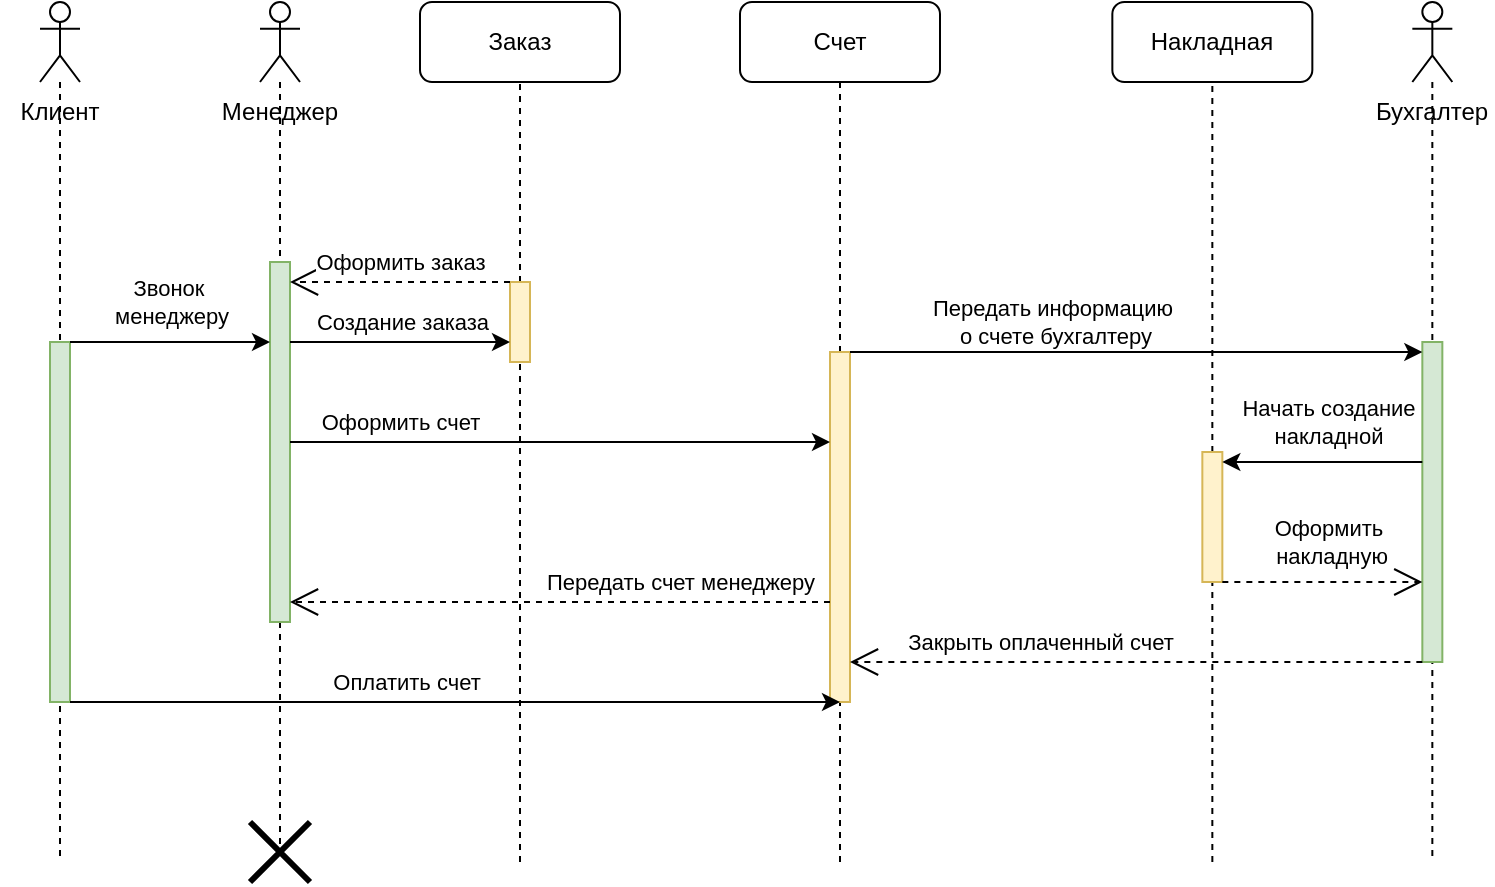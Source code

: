 <mxfile version="21.7.5" type="google" pages="3">
  <diagram id="qQsws3f4YL1A0FLqnfeB" name="Sequence_diagram1">
    <mxGraphModel grid="1" page="1" gridSize="10" guides="1" tooltips="1" connect="1" arrows="1" fold="1" pageScale="1" pageWidth="827" pageHeight="1169" math="0" shadow="0">
      <root>
        <mxCell id="0" />
        <mxCell id="1" parent="0" />
        <mxCell id="6XtIPgd_wN0RZh0xbau5-5" value="" style="shape=umlLifeline;perimeter=lifelinePerimeter;whiteSpace=wrap;html=1;container=1;dropTarget=0;collapsible=0;recursiveResize=0;outlineConnect=0;portConstraint=eastwest;newEdgeStyle={&quot;curved&quot;:0,&quot;rounded&quot;:0};participant=umlActor;" vertex="1" parent="1">
          <mxGeometry x="160" y="220" width="20" height="430" as="geometry" />
        </mxCell>
        <mxCell id="F0tmpBGHb2jHg7xzllS9-7" value="" style="html=1;points=[[0,0,0,0,5],[0,1,0,0,-5],[1,0,0,0,5],[1,1,0,0,-5]];perimeter=orthogonalPerimeter;outlineConnect=0;targetShapes=umlLifeline;portConstraint=eastwest;newEdgeStyle={&quot;curved&quot;:0,&quot;rounded&quot;:0};fillColor=#d5e8d4;strokeColor=#82b366;" vertex="1" parent="6XtIPgd_wN0RZh0xbau5-5">
          <mxGeometry x="5" y="130" width="10" height="180" as="geometry" />
        </mxCell>
        <mxCell id="6XtIPgd_wN0RZh0xbau5-6" value="" style="shape=umlLifeline;perimeter=lifelinePerimeter;whiteSpace=wrap;html=1;container=1;dropTarget=0;collapsible=0;recursiveResize=0;outlineConnect=0;portConstraint=eastwest;newEdgeStyle={&quot;curved&quot;:0,&quot;rounded&quot;:0};participant=umlActor;" vertex="1" parent="1">
          <mxGeometry x="736.17" y="220" width="20" height="430" as="geometry" />
        </mxCell>
        <mxCell id="F0tmpBGHb2jHg7xzllS9-6" value="" style="html=1;points=[[0,0,0,0,5],[0,1,0,0,-5],[1,0,0,0,5],[1,1,0,0,-5]];perimeter=orthogonalPerimeter;outlineConnect=0;targetShapes=umlLifeline;portConstraint=eastwest;newEdgeStyle={&quot;curved&quot;:0,&quot;rounded&quot;:0};fillColor=#d5e8d4;strokeColor=#82b366;" vertex="1" parent="6XtIPgd_wN0RZh0xbau5-6">
          <mxGeometry x="5" y="170" width="10" height="160" as="geometry" />
        </mxCell>
        <mxCell id="6XtIPgd_wN0RZh0xbau5-7" value="Заказ" style="rounded=1;whiteSpace=wrap;html=1;" vertex="1" parent="1">
          <mxGeometry x="240" y="220" width="100" height="40" as="geometry" />
        </mxCell>
        <mxCell id="6XtIPgd_wN0RZh0xbau5-8" value="Счет" style="rounded=1;whiteSpace=wrap;html=1;" vertex="1" parent="1">
          <mxGeometry x="400" y="220" width="100" height="40" as="geometry" />
        </mxCell>
        <mxCell id="6XtIPgd_wN0RZh0xbau5-9" value="Накладная" style="rounded=1;whiteSpace=wrap;html=1;" vertex="1" parent="1">
          <mxGeometry x="586.17" y="220" width="100" height="40" as="geometry" />
        </mxCell>
        <mxCell id="F0tmpBGHb2jHg7xzllS9-1" value="" style="endArrow=none;dashed=1;html=1;rounded=0;entryX=0.5;entryY=1;entryDx=0;entryDy=0;" edge="1" parent="1" source="F0tmpBGHb2jHg7xzllS9-9" target="6XtIPgd_wN0RZh0xbau5-7">
          <mxGeometry width="50" height="50" relative="1" as="geometry">
            <mxPoint x="290" y="650" as="sourcePoint" />
            <mxPoint x="450" y="520" as="targetPoint" />
          </mxGeometry>
        </mxCell>
        <mxCell id="F0tmpBGHb2jHg7xzllS9-2" value="" style="endArrow=none;dashed=1;html=1;rounded=0;entryX=0.5;entryY=1;entryDx=0;entryDy=0;" edge="1" parent="1" source="F0tmpBGHb2jHg7xzllS9-15" target="6XtIPgd_wN0RZh0xbau5-8">
          <mxGeometry width="50" height="50" relative="1" as="geometry">
            <mxPoint x="450" y="650" as="sourcePoint" />
            <mxPoint x="450" y="300" as="targetPoint" />
          </mxGeometry>
        </mxCell>
        <mxCell id="F0tmpBGHb2jHg7xzllS9-3" value="" style="endArrow=none;dashed=1;html=1;rounded=0;entryX=0.5;entryY=1;entryDx=0;entryDy=0;" edge="1" parent="1" source="F0tmpBGHb2jHg7xzllS9-19" target="6XtIPgd_wN0RZh0xbau5-9">
          <mxGeometry width="50" height="50" relative="1" as="geometry">
            <mxPoint x="636.17" y="650" as="sourcePoint" />
            <mxPoint x="635.75" y="290" as="targetPoint" />
          </mxGeometry>
        </mxCell>
        <mxCell id="F0tmpBGHb2jHg7xzllS9-4" value="Менеджер" style="text;html=1;strokeColor=none;fillColor=none;align=center;verticalAlign=middle;whiteSpace=wrap;rounded=0;" vertex="1" parent="1">
          <mxGeometry x="140" y="260" width="60" height="30" as="geometry" />
        </mxCell>
        <mxCell id="F0tmpBGHb2jHg7xzllS9-5" value="Бухгалтер" style="text;html=1;strokeColor=none;fillColor=none;align=center;verticalAlign=middle;whiteSpace=wrap;rounded=0;" vertex="1" parent="1">
          <mxGeometry x="716.17" y="260" width="60" height="30" as="geometry" />
        </mxCell>
        <mxCell id="F0tmpBGHb2jHg7xzllS9-8" value="" style="shape=umlDestroy;whiteSpace=wrap;html=1;strokeWidth=3;targetShapes=umlLifeline;" vertex="1" parent="1">
          <mxGeometry x="155" y="630" width="30" height="30" as="geometry" />
        </mxCell>
        <mxCell id="F0tmpBGHb2jHg7xzllS9-10" value="" style="endArrow=none;dashed=1;html=1;rounded=0;entryX=0.5;entryY=1;entryDx=0;entryDy=0;" edge="1" parent="1" target="F0tmpBGHb2jHg7xzllS9-9">
          <mxGeometry width="50" height="50" relative="1" as="geometry">
            <mxPoint x="290" y="650" as="sourcePoint" />
            <mxPoint x="290" y="260" as="targetPoint" />
          </mxGeometry>
        </mxCell>
        <mxCell id="F0tmpBGHb2jHg7xzllS9-9" value="" style="html=1;points=[[0,0,0,0,5],[0,1,0,0,-5],[1,0,0,0,5],[1,1,0,0,-5]];perimeter=orthogonalPerimeter;outlineConnect=0;targetShapes=umlLifeline;portConstraint=eastwest;newEdgeStyle={&quot;curved&quot;:0,&quot;rounded&quot;:0};fillColor=#fff2cc;strokeColor=#d6b656;" vertex="1" parent="1">
          <mxGeometry x="285" y="360" width="10" height="40" as="geometry" />
        </mxCell>
        <mxCell id="F0tmpBGHb2jHg7xzllS9-16" value="" style="endArrow=none;dashed=1;html=1;rounded=0;entryX=0.5;entryY=1;entryDx=0;entryDy=0;" edge="1" parent="1" target="F0tmpBGHb2jHg7xzllS9-15">
          <mxGeometry width="50" height="50" relative="1" as="geometry">
            <mxPoint x="450" y="650" as="sourcePoint" />
            <mxPoint x="450" y="260" as="targetPoint" />
          </mxGeometry>
        </mxCell>
        <mxCell id="F0tmpBGHb2jHg7xzllS9-15" value="" style="html=1;points=[[0,0,0,0,5],[0,1,0,0,-5],[1,0,0,0,5],[1,1,0,0,-5]];perimeter=orthogonalPerimeter;outlineConnect=0;targetShapes=umlLifeline;portConstraint=eastwest;newEdgeStyle={&quot;curved&quot;:0,&quot;rounded&quot;:0};fillColor=#fff2cc;strokeColor=#d6b656;" vertex="1" parent="1">
          <mxGeometry x="445" y="395" width="10" height="175" as="geometry" />
        </mxCell>
        <mxCell id="F0tmpBGHb2jHg7xzllS9-17" value="" style="endArrow=classic;html=1;rounded=0;" edge="1" parent="1" source="F0tmpBGHb2jHg7xzllS9-7" target="F0tmpBGHb2jHg7xzllS9-15">
          <mxGeometry width="50" height="50" relative="1" as="geometry">
            <mxPoint x="280" y="350" as="sourcePoint" />
            <mxPoint x="330" y="300" as="targetPoint" />
            <Array as="points">
              <mxPoint x="310" y="440" />
            </Array>
          </mxGeometry>
        </mxCell>
        <mxCell id="F0tmpBGHb2jHg7xzllS9-18" value="Оформить счет" style="edgeLabel;html=1;align=center;verticalAlign=middle;resizable=0;points=[];" connectable="0" vertex="1" parent="F0tmpBGHb2jHg7xzllS9-17">
          <mxGeometry x="-0.652" relative="1" as="geometry">
            <mxPoint x="8" y="-10" as="offset" />
          </mxGeometry>
        </mxCell>
        <mxCell id="F0tmpBGHb2jHg7xzllS9-20" value="" style="endArrow=none;dashed=1;html=1;rounded=0;entryX=0.5;entryY=1;entryDx=0;entryDy=0;" edge="1" parent="1" target="F0tmpBGHb2jHg7xzllS9-19">
          <mxGeometry width="50" height="50" relative="1" as="geometry">
            <mxPoint x="636.17" y="650" as="sourcePoint" />
            <mxPoint x="636.17" y="260" as="targetPoint" />
          </mxGeometry>
        </mxCell>
        <mxCell id="F0tmpBGHb2jHg7xzllS9-19" value="" style="html=1;points=[[0,0,0,0,5],[0,1,0,0,-5],[1,0,0,0,5],[1,1,0,0,-5]];perimeter=orthogonalPerimeter;outlineConnect=0;targetShapes=umlLifeline;portConstraint=eastwest;newEdgeStyle={&quot;curved&quot;:0,&quot;rounded&quot;:0};fillColor=#fff2cc;strokeColor=#d6b656;" vertex="1" parent="1">
          <mxGeometry x="631.17" y="445" width="10" height="65" as="geometry" />
        </mxCell>
        <mxCell id="F0tmpBGHb2jHg7xzllS9-21" value="" style="endArrow=classic;html=1;rounded=0;" edge="1" parent="1" target="F0tmpBGHb2jHg7xzllS9-6">
          <mxGeometry width="50" height="50" relative="1" as="geometry">
            <mxPoint x="455.0" y="395" as="sourcePoint" />
            <mxPoint x="750" y="395" as="targetPoint" />
          </mxGeometry>
        </mxCell>
        <mxCell id="F0tmpBGHb2jHg7xzllS9-24" value="Передать информацию&lt;br&gt;&amp;nbsp;о счете бухгалтеру" style="edgeLabel;html=1;align=center;verticalAlign=middle;resizable=0;points=[];" connectable="0" vertex="1" parent="F0tmpBGHb2jHg7xzllS9-21">
          <mxGeometry x="-0.177" y="1" relative="1" as="geometry">
            <mxPoint x="-17" y="-14" as="offset" />
          </mxGeometry>
        </mxCell>
        <mxCell id="F0tmpBGHb2jHg7xzllS9-23" value="" style="endArrow=classic;html=1;rounded=0;" edge="1" parent="1" source="F0tmpBGHb2jHg7xzllS9-6" target="F0tmpBGHb2jHg7xzllS9-19">
          <mxGeometry width="50" height="50" relative="1" as="geometry">
            <mxPoint x="536.17" y="350" as="sourcePoint" />
            <mxPoint x="586.17" y="300" as="targetPoint" />
            <Array as="points">
              <mxPoint x="696.17" y="450" />
            </Array>
          </mxGeometry>
        </mxCell>
        <mxCell id="F0tmpBGHb2jHg7xzllS9-25" value="Начать создание&lt;br&gt;накладной" style="edgeLabel;html=1;align=center;verticalAlign=middle;resizable=0;points=[];" connectable="0" vertex="1" parent="F0tmpBGHb2jHg7xzllS9-23">
          <mxGeometry x="-0.059" relative="1" as="geometry">
            <mxPoint y="-20" as="offset" />
          </mxGeometry>
        </mxCell>
        <mxCell id="F0tmpBGHb2jHg7xzllS9-27" value="Оформить&lt;br style=&quot;border-color: var(--border-color);&quot;&gt;&amp;nbsp;накладную" style="endArrow=open;endSize=12;dashed=1;html=1;rounded=0;" edge="1" parent="1" source="F0tmpBGHb2jHg7xzllS9-19" target="F0tmpBGHb2jHg7xzllS9-6">
          <mxGeometry x="0.048" y="20" width="160" relative="1" as="geometry">
            <mxPoint x="576.17" y="530" as="sourcePoint" />
            <mxPoint x="736.17" y="530" as="targetPoint" />
            <Array as="points">
              <mxPoint x="686.17" y="510" />
            </Array>
            <mxPoint as="offset" />
          </mxGeometry>
        </mxCell>
        <mxCell id="F0tmpBGHb2jHg7xzllS9-28" value="" style="shape=umlLifeline;perimeter=lifelinePerimeter;whiteSpace=wrap;html=1;container=1;dropTarget=0;collapsible=0;recursiveResize=0;outlineConnect=0;portConstraint=eastwest;newEdgeStyle={&quot;curved&quot;:0,&quot;rounded&quot;:0};participant=umlActor;" vertex="1" parent="1">
          <mxGeometry x="50" y="220" width="20" height="430" as="geometry" />
        </mxCell>
        <mxCell id="F0tmpBGHb2jHg7xzllS9-30" value="" style="html=1;points=[[0,0,0,0,5],[0,1,0,0,-5],[1,0,0,0,5],[1,1,0,0,-5]];perimeter=orthogonalPerimeter;outlineConnect=0;targetShapes=umlLifeline;portConstraint=eastwest;newEdgeStyle={&quot;curved&quot;:0,&quot;rounded&quot;:0};fillColor=#d5e8d4;strokeColor=#82b366;" vertex="1" parent="F0tmpBGHb2jHg7xzllS9-28">
          <mxGeometry x="5" y="170" width="10" height="180" as="geometry" />
        </mxCell>
        <mxCell id="F0tmpBGHb2jHg7xzllS9-29" value="Клиент" style="text;html=1;strokeColor=none;fillColor=none;align=center;verticalAlign=middle;whiteSpace=wrap;rounded=0;" vertex="1" parent="1">
          <mxGeometry x="30" y="260" width="60" height="30" as="geometry" />
        </mxCell>
        <mxCell id="F0tmpBGHb2jHg7xzllS9-31" value="" style="endArrow=classic;html=1;rounded=0;" edge="1" parent="1" source="F0tmpBGHb2jHg7xzllS9-30">
          <mxGeometry width="50" height="50" relative="1" as="geometry">
            <mxPoint x="70" y="570" as="sourcePoint" />
            <mxPoint x="450.0" y="570" as="targetPoint" />
            <Array as="points">
              <mxPoint x="255" y="570" />
            </Array>
          </mxGeometry>
        </mxCell>
        <mxCell id="F0tmpBGHb2jHg7xzllS9-32" value="Оплатить счет" style="edgeLabel;html=1;align=center;verticalAlign=middle;resizable=0;points=[];" connectable="0" vertex="1" parent="F0tmpBGHb2jHg7xzllS9-31">
          <mxGeometry x="-0.131" y="-1" relative="1" as="geometry">
            <mxPoint y="-11" as="offset" />
          </mxGeometry>
        </mxCell>
        <mxCell id="F0tmpBGHb2jHg7xzllS9-36" value="" style="endArrow=classic;html=1;rounded=0;" edge="1" parent="1" source="F0tmpBGHb2jHg7xzllS9-7" target="F0tmpBGHb2jHg7xzllS9-9">
          <mxGeometry width="50" height="50" relative="1" as="geometry">
            <mxPoint x="210" y="350" as="sourcePoint" />
            <mxPoint x="260" y="300" as="targetPoint" />
            <Array as="points">
              <mxPoint x="230" y="390" />
            </Array>
          </mxGeometry>
        </mxCell>
        <mxCell id="F0tmpBGHb2jHg7xzllS9-37" value="Создание заказа" style="edgeLabel;html=1;align=center;verticalAlign=middle;resizable=0;points=[];" connectable="0" vertex="1" parent="F0tmpBGHb2jHg7xzllS9-36">
          <mxGeometry x="0.301" y="2" relative="1" as="geometry">
            <mxPoint x="-16" y="-8" as="offset" />
          </mxGeometry>
        </mxCell>
        <mxCell id="F0tmpBGHb2jHg7xzllS9-39" value="Оформить заказ" style="endArrow=open;endSize=12;dashed=1;html=1;rounded=0;" edge="1" parent="1" source="F0tmpBGHb2jHg7xzllS9-9" target="F0tmpBGHb2jHg7xzllS9-7">
          <mxGeometry y="-10" width="160" relative="1" as="geometry">
            <mxPoint x="160" y="320" as="sourcePoint" />
            <mxPoint x="320" y="320" as="targetPoint" />
            <Array as="points">
              <mxPoint x="230" y="360" />
            </Array>
            <mxPoint as="offset" />
          </mxGeometry>
        </mxCell>
        <mxCell id="F0tmpBGHb2jHg7xzllS9-40" value="Закрыть оплаченный счет" style="endArrow=open;endSize=12;dashed=1;html=1;rounded=0;" edge="1" parent="1" source="F0tmpBGHb2jHg7xzllS9-6" target="F0tmpBGHb2jHg7xzllS9-15">
          <mxGeometry x="0.336" y="-10" width="160" relative="1" as="geometry">
            <mxPoint x="410" y="320" as="sourcePoint" />
            <mxPoint x="570" y="320" as="targetPoint" />
            <Array as="points">
              <mxPoint x="580" y="550" />
            </Array>
            <mxPoint as="offset" />
          </mxGeometry>
        </mxCell>
        <mxCell id="F0tmpBGHb2jHg7xzllS9-41" value="" style="endArrow=classic;html=1;rounded=0;" edge="1" parent="1" source="F0tmpBGHb2jHg7xzllS9-30" target="F0tmpBGHb2jHg7xzllS9-7">
          <mxGeometry width="50" height="50" relative="1" as="geometry">
            <mxPoint x="150" y="430" as="sourcePoint" />
            <mxPoint x="200" y="380" as="targetPoint" />
            <Array as="points">
              <mxPoint x="120" y="390" />
            </Array>
          </mxGeometry>
        </mxCell>
        <mxCell id="F0tmpBGHb2jHg7xzllS9-42" value="Звонок&lt;br&gt;&amp;nbsp;менеджеру" style="edgeLabel;html=1;align=center;verticalAlign=middle;resizable=0;points=[];" connectable="0" vertex="1" parent="F0tmpBGHb2jHg7xzllS9-41">
          <mxGeometry x="-0.027" y="-1" relative="1" as="geometry">
            <mxPoint y="-21" as="offset" />
          </mxGeometry>
        </mxCell>
        <mxCell id="F0tmpBGHb2jHg7xzllS9-44" value="Передать счет менеджеру" style="endArrow=open;endSize=12;dashed=1;html=1;rounded=0;" edge="1" parent="1" source="F0tmpBGHb2jHg7xzllS9-15" target="F0tmpBGHb2jHg7xzllS9-7">
          <mxGeometry x="-0.444" y="-10" width="160" relative="1" as="geometry">
            <mxPoint x="240" y="400" as="sourcePoint" />
            <mxPoint x="400" y="400" as="targetPoint" />
            <Array as="points">
              <mxPoint x="310" y="520" />
            </Array>
            <mxPoint as="offset" />
          </mxGeometry>
        </mxCell>
      </root>
    </mxGraphModel>
  </diagram>
  <diagram id="K2KFXqN_oqqMAJZWlcvZ" name="Страница — 3">
    <mxGraphModel grid="1" page="1" gridSize="10" guides="1" tooltips="1" connect="1" arrows="1" fold="1" pageScale="1" pageWidth="827" pageHeight="1169" math="0" shadow="0">
      <root>
        <mxCell id="0" />
        <mxCell id="1" parent="0" />
      </root>
    </mxGraphModel>
  </diagram>
  <diagram id="yY3EN8re55Gtx8_cTXEe" name="Страница — 4">
    <mxGraphModel grid="1" page="1" gridSize="10" guides="1" tooltips="1" connect="1" arrows="1" fold="1" pageScale="1" pageWidth="827" pageHeight="1169" math="0" shadow="0">
      <root>
        <mxCell id="0" />
        <mxCell id="1" parent="0" />
      </root>
    </mxGraphModel>
  </diagram>
</mxfile>

